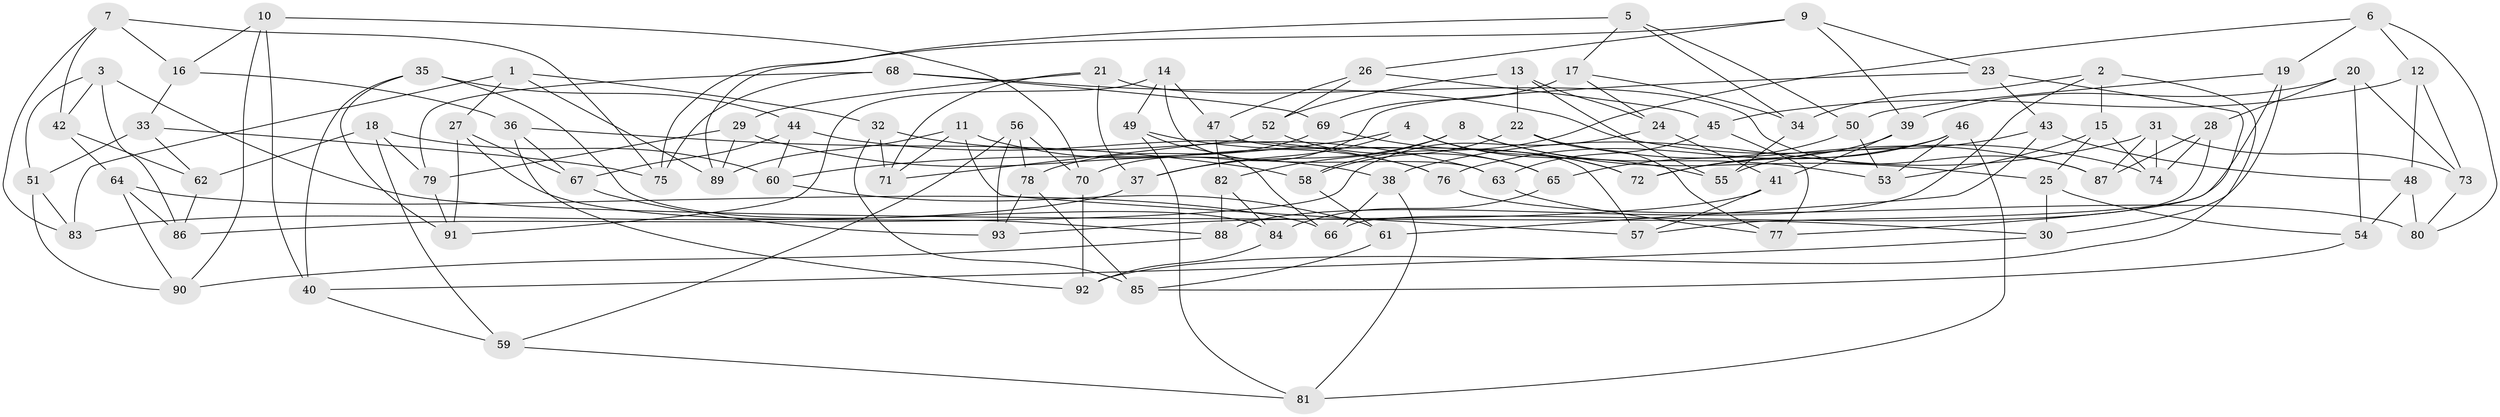 // Generated by graph-tools (version 1.1) at 2025/02/03/09/25 03:02:54]
// undirected, 93 vertices, 186 edges
graph export_dot {
graph [start="1"]
  node [color=gray90,style=filled];
  1;
  2;
  3;
  4;
  5;
  6;
  7;
  8;
  9;
  10;
  11;
  12;
  13;
  14;
  15;
  16;
  17;
  18;
  19;
  20;
  21;
  22;
  23;
  24;
  25;
  26;
  27;
  28;
  29;
  30;
  31;
  32;
  33;
  34;
  35;
  36;
  37;
  38;
  39;
  40;
  41;
  42;
  43;
  44;
  45;
  46;
  47;
  48;
  49;
  50;
  51;
  52;
  53;
  54;
  55;
  56;
  57;
  58;
  59;
  60;
  61;
  62;
  63;
  64;
  65;
  66;
  67;
  68;
  69;
  70;
  71;
  72;
  73;
  74;
  75;
  76;
  77;
  78;
  79;
  80;
  81;
  82;
  83;
  84;
  85;
  86;
  87;
  88;
  89;
  90;
  91;
  92;
  93;
  1 -- 89;
  1 -- 27;
  1 -- 83;
  1 -- 32;
  2 -- 15;
  2 -- 88;
  2 -- 92;
  2 -- 34;
  3 -- 86;
  3 -- 30;
  3 -- 42;
  3 -- 51;
  4 -- 55;
  4 -- 60;
  4 -- 37;
  4 -- 72;
  5 -- 34;
  5 -- 17;
  5 -- 50;
  5 -- 89;
  6 -- 80;
  6 -- 58;
  6 -- 19;
  6 -- 12;
  7 -- 83;
  7 -- 42;
  7 -- 16;
  7 -- 75;
  8 -- 37;
  8 -- 53;
  8 -- 82;
  8 -- 25;
  9 -- 39;
  9 -- 26;
  9 -- 23;
  9 -- 75;
  10 -- 16;
  10 -- 70;
  10 -- 90;
  10 -- 40;
  11 -- 89;
  11 -- 71;
  11 -- 57;
  11 -- 76;
  12 -- 48;
  12 -- 45;
  12 -- 73;
  13 -- 24;
  13 -- 55;
  13 -- 22;
  13 -- 52;
  14 -- 91;
  14 -- 49;
  14 -- 47;
  14 -- 63;
  15 -- 53;
  15 -- 25;
  15 -- 74;
  16 -- 36;
  16 -- 33;
  17 -- 69;
  17 -- 24;
  17 -- 34;
  18 -- 79;
  18 -- 60;
  18 -- 62;
  18 -- 59;
  19 -- 50;
  19 -- 57;
  19 -- 30;
  20 -- 73;
  20 -- 28;
  20 -- 54;
  20 -- 39;
  21 -- 37;
  21 -- 71;
  21 -- 29;
  21 -- 87;
  22 -- 87;
  22 -- 77;
  22 -- 58;
  23 -- 70;
  23 -- 43;
  23 -- 77;
  24 -- 86;
  24 -- 41;
  25 -- 54;
  25 -- 30;
  26 -- 45;
  26 -- 52;
  26 -- 47;
  27 -- 67;
  27 -- 88;
  27 -- 91;
  28 -- 87;
  28 -- 66;
  28 -- 74;
  29 -- 38;
  29 -- 79;
  29 -- 89;
  30 -- 40;
  31 -- 74;
  31 -- 38;
  31 -- 87;
  31 -- 73;
  32 -- 63;
  32 -- 85;
  32 -- 71;
  33 -- 51;
  33 -- 62;
  33 -- 75;
  34 -- 55;
  35 -- 40;
  35 -- 44;
  35 -- 84;
  35 -- 91;
  36 -- 92;
  36 -- 58;
  36 -- 67;
  37 -- 83;
  38 -- 66;
  38 -- 81;
  39 -- 72;
  39 -- 41;
  40 -- 59;
  41 -- 57;
  41 -- 93;
  42 -- 64;
  42 -- 62;
  43 -- 61;
  43 -- 55;
  43 -- 48;
  44 -- 60;
  44 -- 76;
  44 -- 67;
  45 -- 77;
  45 -- 63;
  46 -- 72;
  46 -- 81;
  46 -- 76;
  46 -- 53;
  47 -- 57;
  47 -- 82;
  48 -- 54;
  48 -- 80;
  49 -- 65;
  49 -- 81;
  49 -- 66;
  50 -- 65;
  50 -- 53;
  51 -- 83;
  51 -- 90;
  52 -- 65;
  52 -- 71;
  54 -- 85;
  56 -- 93;
  56 -- 59;
  56 -- 78;
  56 -- 70;
  58 -- 61;
  59 -- 81;
  60 -- 61;
  61 -- 85;
  62 -- 86;
  63 -- 77;
  64 -- 66;
  64 -- 90;
  64 -- 86;
  65 -- 84;
  67 -- 93;
  68 -- 79;
  68 -- 75;
  68 -- 74;
  68 -- 69;
  69 -- 78;
  69 -- 72;
  70 -- 92;
  73 -- 80;
  76 -- 80;
  78 -- 93;
  78 -- 85;
  79 -- 91;
  82 -- 84;
  82 -- 88;
  84 -- 92;
  88 -- 90;
}
